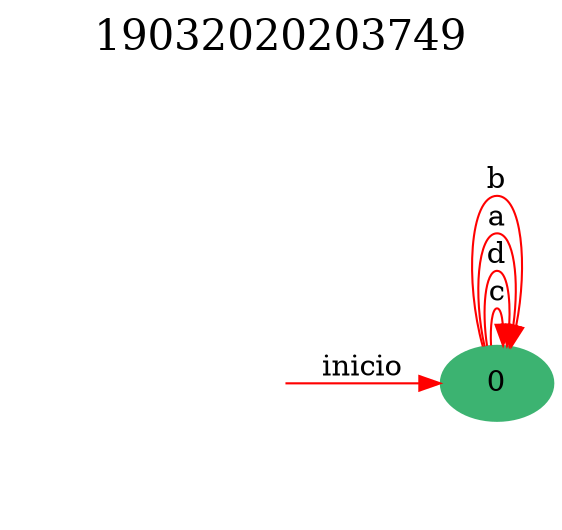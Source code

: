 digraph 19032020203749 {
	rankdir=LR;
	graph [label="19032020203749", labelloc=t, fontsize=20]; 
	node [style = filled,color = mediumseagreen]; 0;
	node [shape=circle];
	node [color=midnightblue,fontcolor=white];
	edge [color=red];
	secret_node [style=invis];
	secret_node -> 0 [label="inicio"];
	0 -> 0 [label="c"];
	0 -> 0 [label="d"];
	0 -> 0 [label="a"];
	0 -> 0 [label="b"];
}